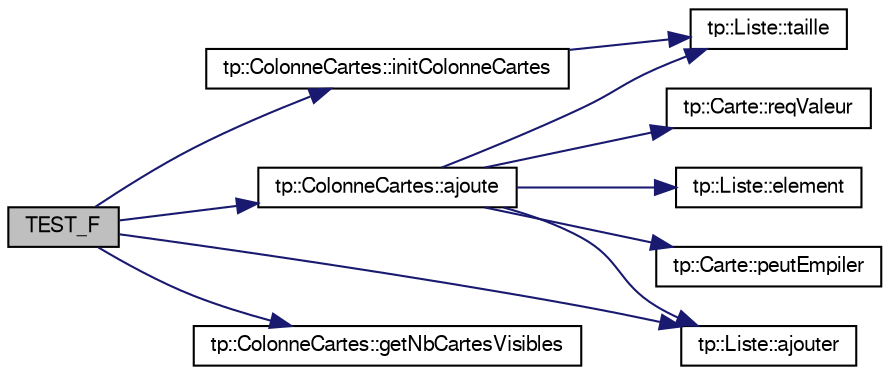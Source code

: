 digraph G
{
  edge [fontname="FreeSans",fontsize="10",labelfontname="FreeSans",labelfontsize="10"];
  node [fontname="FreeSans",fontsize="10",shape=record];
  rankdir="LR";
  Node1 [label="TEST_F",height=0.2,width=0.4,color="black", fillcolor="grey75", style="filled" fontcolor="black"];
  Node1 -> Node2 [color="midnightblue",fontsize="10",style="solid",fontname="FreeSans"];
  Node2 [label="tp::ColonneCartes::ajoute",height=0.2,width=0.4,color="black", fillcolor="white", style="filled",URL="$classtp_1_1_colonne_cartes.html#aef6472e295c531e17552ad38da57c5a2"];
  Node2 -> Node3 [color="midnightblue",fontsize="10",style="solid",fontname="FreeSans"];
  Node3 [label="tp::Liste::taille",height=0.2,width=0.4,color="black", fillcolor="white", style="filled",URL="$classtp_1_1_liste.html#aeeb54dad73348922331642d2971745a0"];
  Node2 -> Node4 [color="midnightblue",fontsize="10",style="solid",fontname="FreeSans"];
  Node4 [label="tp::Carte::reqValeur",height=0.2,width=0.4,color="black", fillcolor="white", style="filled",URL="$classtp_1_1_carte.html#a0c09ca9902a59d70cf9becb7cd901051"];
  Node2 -> Node5 [color="midnightblue",fontsize="10",style="solid",fontname="FreeSans"];
  Node5 [label="tp::Liste::element",height=0.2,width=0.4,color="black", fillcolor="white", style="filled",URL="$classtp_1_1_liste.html#a7a4ba387d5fd3750951c187847676ffb"];
  Node2 -> Node6 [color="midnightblue",fontsize="10",style="solid",fontname="FreeSans"];
  Node6 [label="tp::Carte::peutEmpiler",height=0.2,width=0.4,color="black", fillcolor="white", style="filled",URL="$classtp_1_1_carte.html#a42c9d0771e130773293b6ecc94cc9818"];
  Node2 -> Node7 [color="midnightblue",fontsize="10",style="solid",fontname="FreeSans"];
  Node7 [label="tp::Liste::ajouter",height=0.2,width=0.4,color="black", fillcolor="white", style="filled",URL="$classtp_1_1_liste.html#a31eb4dbcd4801fdb7b30b3e25de288bb"];
  Node1 -> Node7 [color="midnightblue",fontsize="10",style="solid",fontname="FreeSans"];
  Node1 -> Node8 [color="midnightblue",fontsize="10",style="solid",fontname="FreeSans"];
  Node8 [label="tp::ColonneCartes::getNbCartesVisibles",height=0.2,width=0.4,color="black", fillcolor="white", style="filled",URL="$classtp_1_1_colonne_cartes.html#a70d284c231bbacf29b6f060b0f730218"];
  Node1 -> Node9 [color="midnightblue",fontsize="10",style="solid",fontname="FreeSans"];
  Node9 [label="tp::ColonneCartes::initColonneCartes",height=0.2,width=0.4,color="black", fillcolor="white", style="filled",URL="$classtp_1_1_colonne_cartes.html#a59a342c472518f4d1c15b432b99141f2"];
  Node9 -> Node3 [color="midnightblue",fontsize="10",style="solid",fontname="FreeSans"];
}
